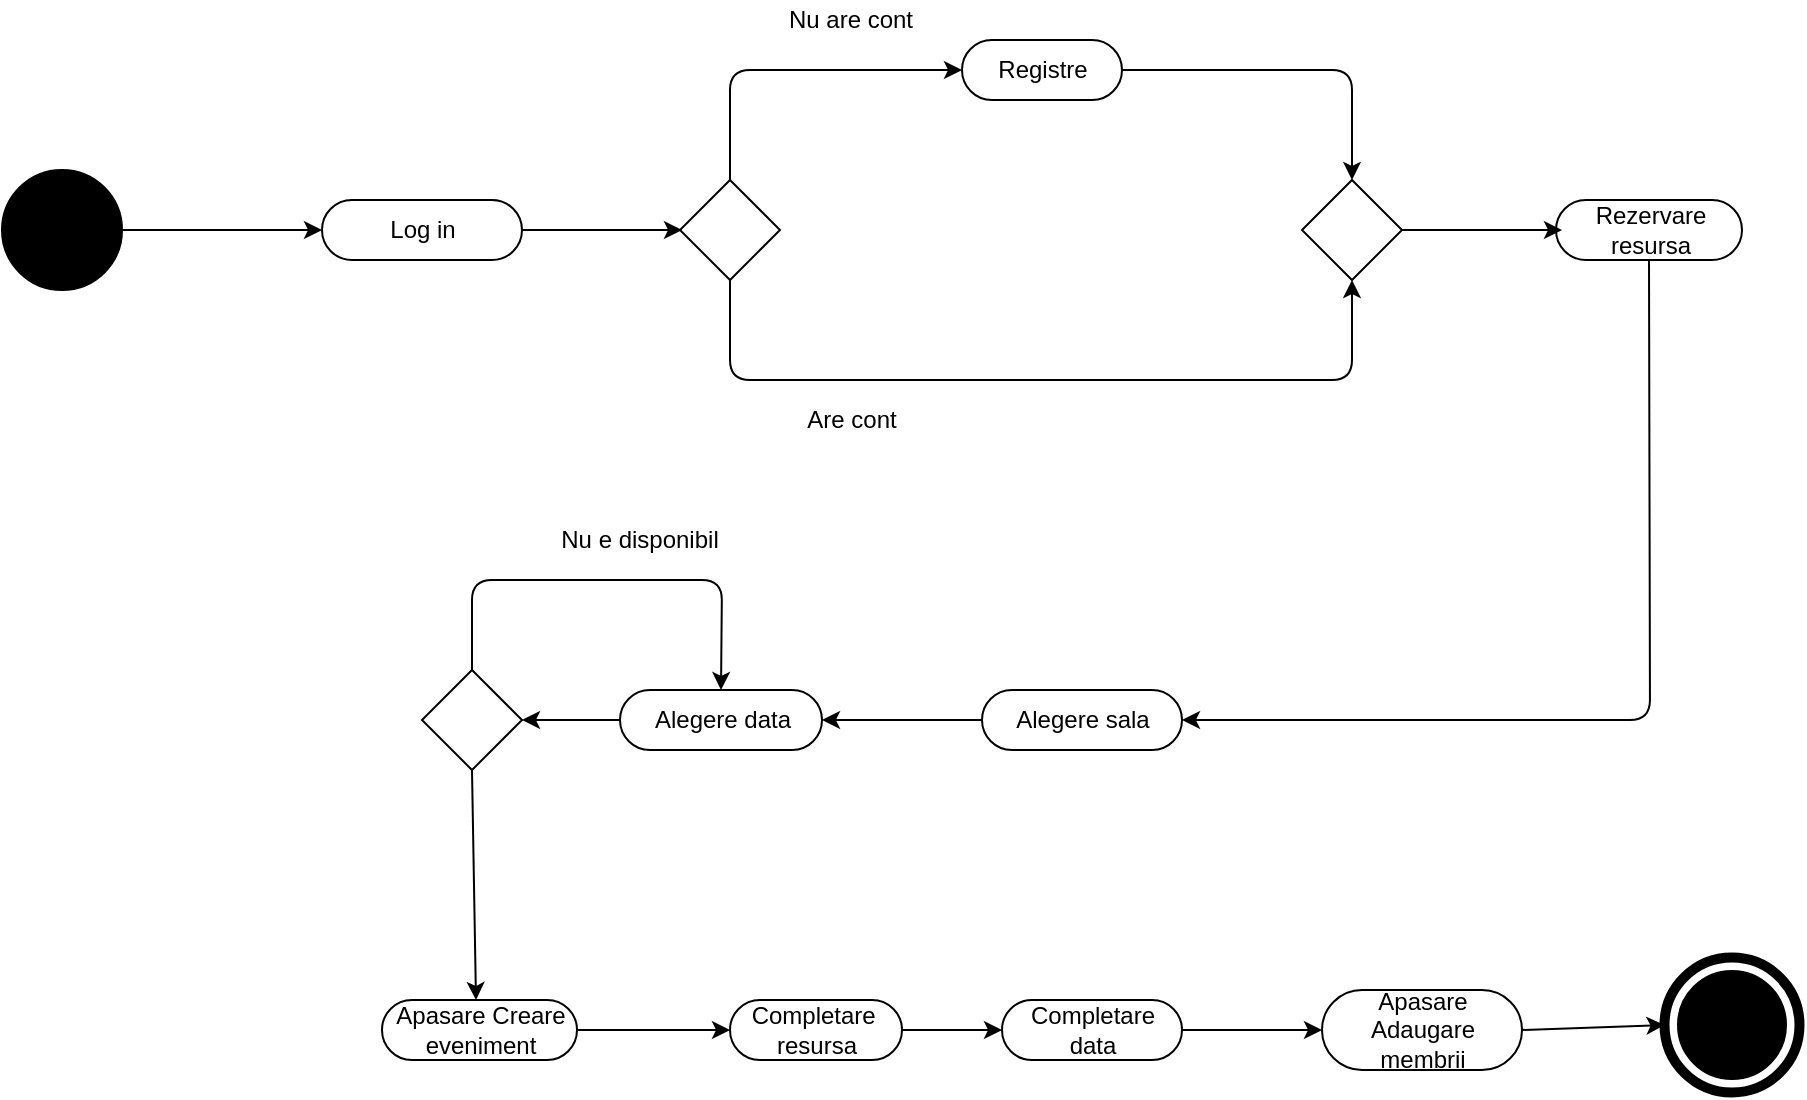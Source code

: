 <mxfile version="14.5.3" type="device"><diagram id="prtHgNgQTEPvFCAcTncT" name="Page-1"><mxGraphModel dx="1038" dy="580" grid="1" gridSize="10" guides="1" tooltips="1" connect="1" arrows="1" fold="1" page="1" pageScale="1" pageWidth="827" pageHeight="1169" math="0" shadow="0"><root><mxCell id="0"/><mxCell id="1" parent="0"/><mxCell id="WiJyrXHShYnmAMNSThLt-2" value="" style="endArrow=classic;html=1;exitX=1;exitY=0.5;exitDx=0;exitDy=0;" edge="1" parent="1"><mxGeometry width="50" height="50" relative="1" as="geometry"><mxPoint x="110" y="235" as="sourcePoint"/><mxPoint x="210" y="235" as="targetPoint"/></mxGeometry></mxCell><mxCell id="WiJyrXHShYnmAMNSThLt-13" value="Log in" style="html=1;dashed=0;whitespace=wrap;shape=mxgraph.dfd.start;strokeColor=#000000;fillColor=none;" vertex="1" parent="1"><mxGeometry x="210" y="220" width="100" height="30" as="geometry"/></mxCell><mxCell id="WiJyrXHShYnmAMNSThLt-14" value="" style="endArrow=classic;html=1;exitX=1;exitY=0.5;exitDx=0;exitDy=0;exitPerimeter=0;" edge="1" parent="1" source="WiJyrXHShYnmAMNSThLt-13"><mxGeometry width="50" height="50" relative="1" as="geometry"><mxPoint x="380" y="410" as="sourcePoint"/><mxPoint x="390" y="235" as="targetPoint"/></mxGeometry></mxCell><mxCell id="WiJyrXHShYnmAMNSThLt-15" value="" style="rhombus;whiteSpace=wrap;html=1;strokeColor=#000000;fillColor=none;" vertex="1" parent="1"><mxGeometry x="389" y="210" width="50" height="50" as="geometry"/></mxCell><mxCell id="WiJyrXHShYnmAMNSThLt-16" value="Registre" style="html=1;dashed=0;whitespace=wrap;shape=mxgraph.dfd.start;strokeColor=#000000;fillColor=none;" vertex="1" parent="1"><mxGeometry x="530" y="140" width="80" height="30" as="geometry"/></mxCell><mxCell id="WiJyrXHShYnmAMNSThLt-17" value="" style="rhombus;whiteSpace=wrap;html=1;strokeColor=#000000;fillColor=none;" vertex="1" parent="1"><mxGeometry x="700" y="210" width="50" height="50" as="geometry"/></mxCell><mxCell id="WiJyrXHShYnmAMNSThLt-18" value="" style="endArrow=classic;html=1;exitX=0.5;exitY=1;exitDx=0;exitDy=0;entryX=0.5;entryY=1;entryDx=0;entryDy=0;edgeStyle=orthogonalEdgeStyle;" edge="1" parent="1" source="WiJyrXHShYnmAMNSThLt-15" target="WiJyrXHShYnmAMNSThLt-17"><mxGeometry width="50" height="50" relative="1" as="geometry"><mxPoint x="510" y="300" as="sourcePoint"/><mxPoint x="770" y="290" as="targetPoint"/><Array as="points"><mxPoint x="414" y="310"/><mxPoint x="725" y="310"/></Array></mxGeometry></mxCell><mxCell id="WiJyrXHShYnmAMNSThLt-19" value="" style="endArrow=classic;html=1;exitX=0.5;exitY=0;exitDx=0;exitDy=0;entryX=0;entryY=0.5;entryDx=0;entryDy=0;entryPerimeter=0;edgeStyle=orthogonalEdgeStyle;" edge="1" parent="1" source="WiJyrXHShYnmAMNSThLt-15" target="WiJyrXHShYnmAMNSThLt-16"><mxGeometry width="50" height="50" relative="1" as="geometry"><mxPoint x="400" y="390" as="sourcePoint"/><mxPoint x="450" y="130" as="targetPoint"/></mxGeometry></mxCell><mxCell id="WiJyrXHShYnmAMNSThLt-21" value="" style="endArrow=classic;html=1;exitX=1;exitY=0.5;exitDx=0;exitDy=0;exitPerimeter=0;entryX=0.5;entryY=0;entryDx=0;entryDy=0;edgeStyle=orthogonalEdgeStyle;" edge="1" parent="1" source="WiJyrXHShYnmAMNSThLt-16" target="WiJyrXHShYnmAMNSThLt-17"><mxGeometry width="50" height="50" relative="1" as="geometry"><mxPoint x="630" y="160" as="sourcePoint"/><mxPoint x="730" y="130" as="targetPoint"/></mxGeometry></mxCell><mxCell id="WiJyrXHShYnmAMNSThLt-22" value="" style="endArrow=classic;html=1;exitX=1;exitY=0.5;exitDx=0;exitDy=0;" edge="1" parent="1" source="WiJyrXHShYnmAMNSThLt-17"><mxGeometry width="50" height="50" relative="1" as="geometry"><mxPoint x="750" y="280" as="sourcePoint"/><mxPoint x="830" y="235" as="targetPoint"/></mxGeometry></mxCell><mxCell id="WiJyrXHShYnmAMNSThLt-23" value="Rezervare&lt;br&gt;resursa" style="html=1;dashed=0;whitespace=wrap;shape=mxgraph.dfd.start;strokeColor=#000000;fillColor=none;" vertex="1" parent="1"><mxGeometry x="827" y="220" width="93" height="30" as="geometry"/></mxCell><mxCell id="WiJyrXHShYnmAMNSThLt-24" value="" style="rhombus;whiteSpace=wrap;html=1;strokeColor=#000000;fillColor=none;" vertex="1" parent="1"><mxGeometry x="260" y="455" width="50" height="50" as="geometry"/></mxCell><mxCell id="WiJyrXHShYnmAMNSThLt-25" value="Alegere data" style="html=1;dashed=0;whitespace=wrap;shape=mxgraph.dfd.start;strokeColor=#000000;fillColor=none;" vertex="1" parent="1"><mxGeometry x="359" y="465" width="101" height="30" as="geometry"/></mxCell><mxCell id="WiJyrXHShYnmAMNSThLt-26" value="Alegere sala" style="html=1;dashed=0;whitespace=wrap;shape=mxgraph.dfd.start;strokeColor=#000000;fillColor=none;" vertex="1" parent="1"><mxGeometry x="540" y="465" width="100" height="30" as="geometry"/></mxCell><mxCell id="WiJyrXHShYnmAMNSThLt-27" value="" style="endArrow=classic;html=1;exitX=0.5;exitY=0;exitDx=0;exitDy=0;entryX=0.5;entryY=0.5;entryDx=0;entryDy=-15;entryPerimeter=0;" edge="1" parent="1" source="WiJyrXHShYnmAMNSThLt-24" target="WiJyrXHShYnmAMNSThLt-25"><mxGeometry width="50" height="50" relative="1" as="geometry"><mxPoint x="250" y="410" as="sourcePoint"/><mxPoint x="390" y="410" as="targetPoint"/><Array as="points"><mxPoint x="285" y="410"/><mxPoint x="410" y="410"/></Array></mxGeometry></mxCell><mxCell id="WiJyrXHShYnmAMNSThLt-28" value="" style="endArrow=classic;html=1;exitX=0;exitY=0.5;exitDx=0;exitDy=0;exitPerimeter=0;entryX=1;entryY=0.5;entryDx=0;entryDy=0;" edge="1" parent="1" source="WiJyrXHShYnmAMNSThLt-25" target="WiJyrXHShYnmAMNSThLt-24"><mxGeometry width="50" height="50" relative="1" as="geometry"><mxPoint x="330" y="550" as="sourcePoint"/><mxPoint x="380" y="500" as="targetPoint"/></mxGeometry></mxCell><mxCell id="WiJyrXHShYnmAMNSThLt-29" value="" style="endArrow=classic;html=1;exitX=0;exitY=0.5;exitDx=0;exitDy=0;exitPerimeter=0;entryX=1;entryY=0.5;entryDx=0;entryDy=0;entryPerimeter=0;" edge="1" parent="1" source="WiJyrXHShYnmAMNSThLt-26" target="WiJyrXHShYnmAMNSThLt-25"><mxGeometry width="50" height="50" relative="1" as="geometry"><mxPoint x="480" y="520" as="sourcePoint"/><mxPoint x="530" y="470" as="targetPoint"/></mxGeometry></mxCell><mxCell id="WiJyrXHShYnmAMNSThLt-30" value="" style="endArrow=classic;html=1;exitX=0.5;exitY=0.5;exitDx=0;exitDy=15;exitPerimeter=0;entryX=1;entryY=0.5;entryDx=0;entryDy=0;entryPerimeter=0;" edge="1" parent="1" source="WiJyrXHShYnmAMNSThLt-23" target="WiJyrXHShYnmAMNSThLt-26"><mxGeometry width="50" height="50" relative="1" as="geometry"><mxPoint x="840" y="390" as="sourcePoint"/><mxPoint x="874" y="480" as="targetPoint"/><Array as="points"><mxPoint x="874" y="480"/></Array></mxGeometry></mxCell><mxCell id="WiJyrXHShYnmAMNSThLt-31" value="Apasare Creare&lt;br&gt;eveniment" style="html=1;dashed=0;whitespace=wrap;shape=mxgraph.dfd.start;strokeColor=#000000;fillColor=none;" vertex="1" parent="1"><mxGeometry x="240" y="620" width="97.5" height="30" as="geometry"/></mxCell><mxCell id="WiJyrXHShYnmAMNSThLt-32" value="" style="endArrow=classic;html=1;exitX=0.5;exitY=1;exitDx=0;exitDy=0;" edge="1" parent="1" source="WiJyrXHShYnmAMNSThLt-24"><mxGeometry width="50" height="50" relative="1" as="geometry"><mxPoint x="280" y="580" as="sourcePoint"/><mxPoint x="287" y="620" as="targetPoint"/><Array as="points"/></mxGeometry></mxCell><mxCell id="WiJyrXHShYnmAMNSThLt-33" value="Completare&amp;nbsp;&lt;br&gt;resursa" style="html=1;dashed=0;whitespace=wrap;shape=mxgraph.dfd.start;strokeColor=#000000;fillColor=none;" vertex="1" parent="1"><mxGeometry x="414" y="620" width="86" height="30" as="geometry"/></mxCell><mxCell id="WiJyrXHShYnmAMNSThLt-34" value="" style="endArrow=classic;html=1;exitX=1;exitY=0.5;exitDx=0;exitDy=0;exitPerimeter=0;entryX=0;entryY=0.5;entryDx=0;entryDy=0;entryPerimeter=0;" edge="1" parent="1" source="WiJyrXHShYnmAMNSThLt-31" target="WiJyrXHShYnmAMNSThLt-33"><mxGeometry width="50" height="50" relative="1" as="geometry"><mxPoint x="360" y="670" as="sourcePoint"/><mxPoint x="410" y="620" as="targetPoint"/></mxGeometry></mxCell><mxCell id="WiJyrXHShYnmAMNSThLt-35" value="Completare &lt;br&gt;data" style="html=1;dashed=0;whitespace=wrap;shape=mxgraph.dfd.start;strokeColor=#000000;fillColor=none;" vertex="1" parent="1"><mxGeometry x="550" y="620" width="90" height="30" as="geometry"/></mxCell><mxCell id="WiJyrXHShYnmAMNSThLt-36" value="" style="endArrow=classic;html=1;exitX=1;exitY=0.5;exitDx=0;exitDy=0;exitPerimeter=0;entryX=0;entryY=0.5;entryDx=0;entryDy=0;entryPerimeter=0;" edge="1" parent="1" source="WiJyrXHShYnmAMNSThLt-33" target="WiJyrXHShYnmAMNSThLt-35"><mxGeometry width="50" height="50" relative="1" as="geometry"><mxPoint x="510" y="660" as="sourcePoint"/><mxPoint x="560" y="610" as="targetPoint"/></mxGeometry></mxCell><mxCell id="WiJyrXHShYnmAMNSThLt-37" value="Apasare&lt;br&gt;Adaugare&lt;br&gt;membrii" style="html=1;dashed=0;whitespace=wrap;shape=mxgraph.dfd.start;strokeColor=#000000;fillColor=none;" vertex="1" parent="1"><mxGeometry x="710" y="615" width="100" height="40" as="geometry"/></mxCell><mxCell id="WiJyrXHShYnmAMNSThLt-38" value="" style="endArrow=classic;html=1;exitX=1;exitY=0.5;exitDx=0;exitDy=0;exitPerimeter=0;entryX=0;entryY=0.5;entryDx=0;entryDy=0;entryPerimeter=0;" edge="1" parent="1" source="WiJyrXHShYnmAMNSThLt-35" target="WiJyrXHShYnmAMNSThLt-37"><mxGeometry width="50" height="50" relative="1" as="geometry"><mxPoint x="650" y="660" as="sourcePoint"/><mxPoint x="700" y="610" as="targetPoint"/></mxGeometry></mxCell><mxCell id="WiJyrXHShYnmAMNSThLt-40" value="" style="shape=ellipse;html=1;dashed=0;whitespace=wrap;aspect=fixed;perimeter=ellipsePerimeter;strokeColor=#000000;fillColor=#000000;" vertex="1" parent="1"><mxGeometry x="50" y="205" width="60" height="60" as="geometry"/></mxCell><mxCell id="WiJyrXHShYnmAMNSThLt-48" value="" style="shape=ellipse;html=1;dashed=0;whitespace=wrap;aspect=fixed;strokeWidth=5;perimeter=ellipsePerimeter;fillColor=#000000;" vertex="1" parent="1"><mxGeometry x="890" y="607.5" width="50" height="50" as="geometry"/></mxCell><mxCell id="WiJyrXHShYnmAMNSThLt-49" value="" style="endArrow=classic;html=1;exitX=1;exitY=0.5;exitDx=0;exitDy=0;exitPerimeter=0;entryX=0;entryY=0.5;entryDx=0;entryDy=0;" edge="1" parent="1" source="WiJyrXHShYnmAMNSThLt-37" target="WiJyrXHShYnmAMNSThLt-51"><mxGeometry width="50" height="50" relative="1" as="geometry"><mxPoint x="830" y="670" as="sourcePoint"/><mxPoint x="880" y="620" as="targetPoint"/></mxGeometry></mxCell><mxCell id="WiJyrXHShYnmAMNSThLt-51" value="" style="shape=ellipse;html=1;dashed=0;whitespace=wrap;aspect=fixed;strokeWidth=5;perimeter=ellipsePerimeter;gradientColor=none;fillColor=none;" vertex="1" parent="1"><mxGeometry x="881.25" y="598.75" width="67.5" height="67.5" as="geometry"/></mxCell><mxCell id="WiJyrXHShYnmAMNSThLt-52" value="Nu are cont" style="text;html=1;strokeColor=none;fillColor=none;align=center;verticalAlign=middle;whiteSpace=wrap;rounded=0;" vertex="1" parent="1"><mxGeometry x="439" y="120" width="71" height="20" as="geometry"/></mxCell><mxCell id="WiJyrXHShYnmAMNSThLt-53" value="Are cont" style="text;html=1;strokeColor=none;fillColor=none;align=center;verticalAlign=middle;whiteSpace=wrap;rounded=0;" vertex="1" parent="1"><mxGeometry x="441.75" y="320" width="65.5" height="20" as="geometry"/></mxCell><mxCell id="WiJyrXHShYnmAMNSThLt-54" value="Nu e disponibil" style="text;html=1;strokeColor=none;fillColor=none;align=center;verticalAlign=middle;whiteSpace=wrap;rounded=0;" vertex="1" parent="1"><mxGeometry x="324" y="380" width="90" height="20" as="geometry"/></mxCell></root></mxGraphModel></diagram></mxfile>